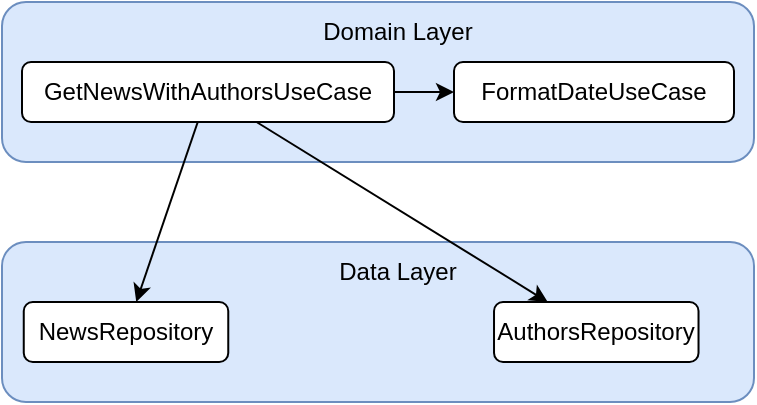 <mxfile version="17.4.2" type="device"><diagram id="OSJRJ-lYRsHMWMCAaB-s" name="Page-1"><mxGraphModel dx="462" dy="865" grid="1" gridSize="10" guides="1" tooltips="1" connect="1" arrows="1" fold="1" page="1" pageScale="1" pageWidth="827" pageHeight="1169" math="0" shadow="0"><root><mxCell id="0"/><mxCell id="1" parent="0"/><mxCell id="pYO1kwDd_CiXWiYXWVjB-3" value="" style="rounded=1;whiteSpace=wrap;html=1;fillColor=#dae8fc;strokeColor=#6c8ebf;" parent="1" vertex="1"><mxGeometry x="284" y="360" width="376" height="80" as="geometry"/></mxCell><mxCell id="SHteEiVqqPPyI_Ye1IIY-1" value="" style="rounded=1;whiteSpace=wrap;html=1;fillColor=#dae8fc;strokeColor=#6c8ebf;" parent="1" vertex="1"><mxGeometry x="284" y="240" width="376" height="80" as="geometry"/></mxCell><mxCell id="pYO1kwDd_CiXWiYXWVjB-2" value="" style="edgeStyle=orthogonalEdgeStyle;rounded=0;orthogonalLoop=1;jettySize=auto;html=1;" parent="1" source="SHteEiVqqPPyI_Ye1IIY-6" target="pYO1kwDd_CiXWiYXWVjB-1" edge="1"><mxGeometry relative="1" as="geometry"/></mxCell><mxCell id="pYO1kwDd_CiXWiYXWVjB-8" value="" style="rounded=0;orthogonalLoop=1;jettySize=auto;html=1;" parent="1" source="SHteEiVqqPPyI_Ye1IIY-6" target="pYO1kwDd_CiXWiYXWVjB-7" edge="1"><mxGeometry relative="1" as="geometry"/></mxCell><mxCell id="pYO1kwDd_CiXWiYXWVjB-9" value="" style="edgeStyle=none;rounded=0;orthogonalLoop=1;jettySize=auto;html=1;" parent="1" source="SHteEiVqqPPyI_Ye1IIY-6" target="pYO1kwDd_CiXWiYXWVjB-6" edge="1"><mxGeometry relative="1" as="geometry"/></mxCell><mxCell id="SHteEiVqqPPyI_Ye1IIY-6" value="GetNewsWithAuthorsUseCase" style="rounded=1;whiteSpace=wrap;html=1;" parent="1" vertex="1"><mxGeometry x="294" y="270" width="186" height="30" as="geometry"/></mxCell><mxCell id="SHteEiVqqPPyI_Ye1IIY-7" value="Domain Layer" style="text;html=1;strokeColor=none;fillColor=none;align=center;verticalAlign=middle;whiteSpace=wrap;rounded=0;" parent="1" vertex="1"><mxGeometry x="434.01" y="240" width="96" height="30" as="geometry"/></mxCell><mxCell id="pYO1kwDd_CiXWiYXWVjB-1" value="FormatDateUseCase" style="rounded=1;whiteSpace=wrap;html=1;" parent="1" vertex="1"><mxGeometry x="510" y="270" width="140" height="30" as="geometry"/></mxCell><mxCell id="pYO1kwDd_CiXWiYXWVjB-4" value="Data Layer" style="text;html=1;strokeColor=none;fillColor=none;align=center;verticalAlign=middle;whiteSpace=wrap;rounded=0;" parent="1" vertex="1"><mxGeometry x="434.01" y="360" width="96" height="30" as="geometry"/></mxCell><mxCell id="pYO1kwDd_CiXWiYXWVjB-6" value="NewsRepository" style="rounded=1;whiteSpace=wrap;html=1;" parent="1" vertex="1"><mxGeometry x="294.88" y="390" width="102.25" height="30" as="geometry"/></mxCell><mxCell id="pYO1kwDd_CiXWiYXWVjB-7" value="AuthorsRepository" style="rounded=1;whiteSpace=wrap;html=1;" parent="1" vertex="1"><mxGeometry x="530.01" y="390" width="102.25" height="30" as="geometry"/></mxCell></root></mxGraphModel></diagram></mxfile>